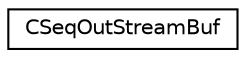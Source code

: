 digraph "Graphical Class Hierarchy"
{
 // LATEX_PDF_SIZE
  edge [fontname="Helvetica",fontsize="10",labelfontname="Helvetica",labelfontsize="10"];
  node [fontname="Helvetica",fontsize="10",shape=record];
  rankdir="LR";
  Node0 [label="CSeqOutStreamBuf",height=0.2,width=0.4,color="black", fillcolor="white", style="filled",URL="$struct_c_seq_out_stream_buf.html",tooltip=" "];
}
